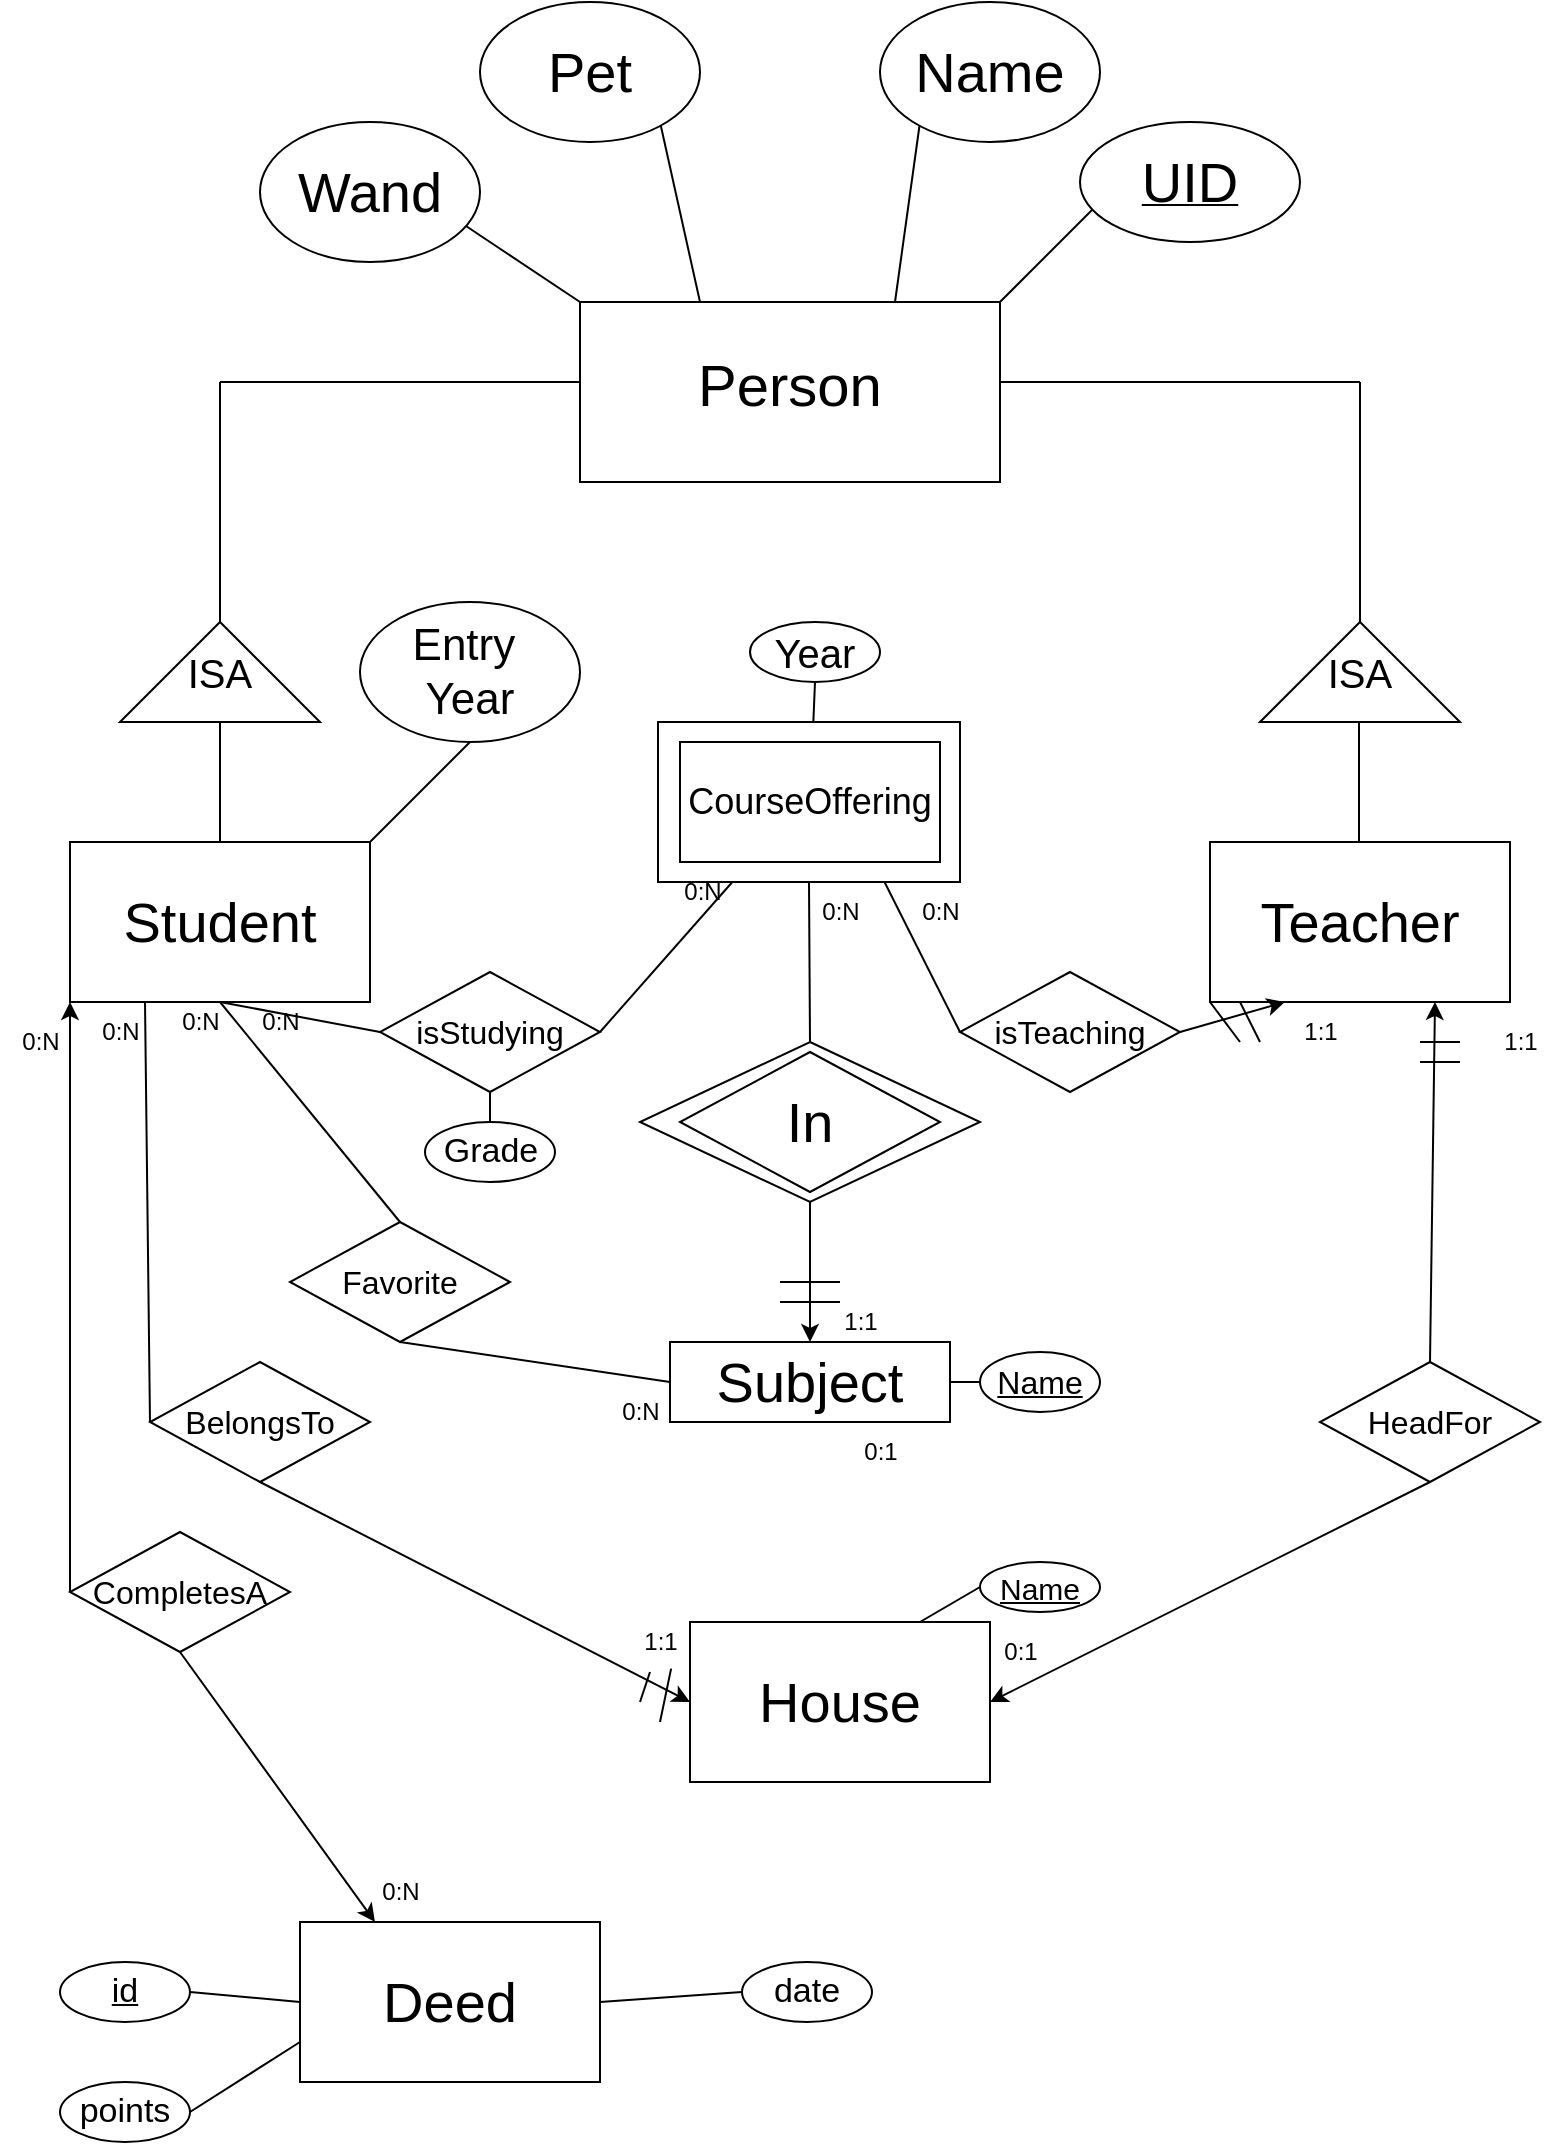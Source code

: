 <mxfile version="28.2.1">
  <diagram name="Page-1" id="wAsHe6x8NOMHR-FiojJh">
    <mxGraphModel dx="450" dy="851" grid="1" gridSize="10" guides="1" tooltips="1" connect="1" arrows="1" fold="1" page="1" pageScale="1" pageWidth="827" pageHeight="1169" math="0" shadow="0">
      <root>
        <mxCell id="0" />
        <mxCell id="1" parent="0" />
        <mxCell id="4F_UYYIf28MU5tTgGBiB-3" value="&lt;div style=&quot;line-height: 230%;&quot;&gt;&lt;font style=&quot;font-size: 29px;&quot;&gt;Person&lt;/font&gt;&lt;/div&gt;" style="rounded=0;whiteSpace=wrap;html=1;" parent="1" vertex="1">
          <mxGeometry x="300" y="200" width="210" height="90" as="geometry" />
        </mxCell>
        <mxCell id="4F_UYYIf28MU5tTgGBiB-6" value="" style="endArrow=none;html=1;rounded=0;" parent="1" edge="1">
          <mxGeometry width="50" height="50" relative="1" as="geometry">
            <mxPoint x="510" y="200" as="sourcePoint" />
            <mxPoint x="560" y="150" as="targetPoint" />
          </mxGeometry>
        </mxCell>
        <mxCell id="4F_UYYIf28MU5tTgGBiB-7" value="&lt;u&gt;&lt;font style=&quot;font-size: 28px;&quot;&gt;UID&lt;/font&gt;&lt;/u&gt;" style="ellipse;whiteSpace=wrap;html=1;" parent="1" vertex="1">
          <mxGeometry x="550" y="110" width="110" height="60" as="geometry" />
        </mxCell>
        <mxCell id="4F_UYYIf28MU5tTgGBiB-9" value="" style="endArrow=none;html=1;rounded=0;exitX=0.75;exitY=0;exitDx=0;exitDy=0;" parent="1" source="4F_UYYIf28MU5tTgGBiB-3" edge="1">
          <mxGeometry width="50" height="50" relative="1" as="geometry">
            <mxPoint x="390" y="260" as="sourcePoint" />
            <mxPoint x="470" y="110" as="targetPoint" />
          </mxGeometry>
        </mxCell>
        <mxCell id="4F_UYYIf28MU5tTgGBiB-10" value="&lt;font style=&quot;font-size: 28px;&quot;&gt;Name&lt;/font&gt;" style="ellipse;whiteSpace=wrap;html=1;" parent="1" vertex="1">
          <mxGeometry x="450" y="50" width="110" height="70" as="geometry" />
        </mxCell>
        <mxCell id="4F_UYYIf28MU5tTgGBiB-11" value="" style="endArrow=none;html=1;rounded=0;exitX=0.75;exitY=0;exitDx=0;exitDy=0;" parent="1" edge="1">
          <mxGeometry width="50" height="50" relative="1" as="geometry">
            <mxPoint x="360" y="200" as="sourcePoint" />
            <mxPoint x="340" y="110" as="targetPoint" />
          </mxGeometry>
        </mxCell>
        <mxCell id="4F_UYYIf28MU5tTgGBiB-12" value="&lt;font style=&quot;font-size: 28px;&quot;&gt;Pet&lt;/font&gt;" style="ellipse;whiteSpace=wrap;html=1;" parent="1" vertex="1">
          <mxGeometry x="250" y="50" width="110" height="70" as="geometry" />
        </mxCell>
        <mxCell id="4F_UYYIf28MU5tTgGBiB-13" value="" style="endArrow=none;html=1;rounded=0;exitX=0.75;exitY=0;exitDx=0;exitDy=0;" parent="1" edge="1">
          <mxGeometry width="50" height="50" relative="1" as="geometry">
            <mxPoint x="300" y="200" as="sourcePoint" />
            <mxPoint x="240" y="160" as="targetPoint" />
          </mxGeometry>
        </mxCell>
        <mxCell id="4F_UYYIf28MU5tTgGBiB-15" value="&lt;span style=&quot;font-size: 28px;&quot;&gt;Wand&lt;/span&gt;" style="ellipse;whiteSpace=wrap;html=1;" parent="1" vertex="1">
          <mxGeometry x="140" y="110" width="110" height="70" as="geometry" />
        </mxCell>
        <mxCell id="4F_UYYIf28MU5tTgGBiB-16" value="" style="endArrow=none;html=1;rounded=0;" parent="1" edge="1">
          <mxGeometry width="50" height="50" relative="1" as="geometry">
            <mxPoint x="120" y="240" as="sourcePoint" />
            <mxPoint x="300" y="240" as="targetPoint" />
          </mxGeometry>
        </mxCell>
        <mxCell id="4F_UYYIf28MU5tTgGBiB-17" value="" style="endArrow=none;html=1;rounded=0;" parent="1" edge="1">
          <mxGeometry width="50" height="50" relative="1" as="geometry">
            <mxPoint x="120" y="400" as="sourcePoint" />
            <mxPoint x="120" y="240" as="targetPoint" />
          </mxGeometry>
        </mxCell>
        <mxCell id="4F_UYYIf28MU5tTgGBiB-18" value="&lt;font style=&quot;line-height: 180%; font-size: 20px;&quot;&gt;ISA&lt;/font&gt;" style="triangle;whiteSpace=wrap;html=1;direction=north;" parent="1" vertex="1">
          <mxGeometry x="70" y="360" width="100" height="50" as="geometry" />
        </mxCell>
        <mxCell id="4F_UYYIf28MU5tTgGBiB-20" value="" style="endArrow=none;html=1;rounded=0;" parent="1" edge="1">
          <mxGeometry width="50" height="50" relative="1" as="geometry">
            <mxPoint x="120" y="470" as="sourcePoint" />
            <mxPoint x="120" y="410" as="targetPoint" />
          </mxGeometry>
        </mxCell>
        <mxCell id="4F_UYYIf28MU5tTgGBiB-21" value="&lt;font style=&quot;font-size: 28px;&quot;&gt;Student&lt;/font&gt;" style="rounded=0;whiteSpace=wrap;html=1;" parent="1" vertex="1">
          <mxGeometry x="45" y="470" width="150" height="80" as="geometry" />
        </mxCell>
        <mxCell id="4F_UYYIf28MU5tTgGBiB-22" value="" style="endArrow=none;html=1;rounded=0;" parent="1" edge="1">
          <mxGeometry width="50" height="50" relative="1" as="geometry">
            <mxPoint x="195" y="470" as="sourcePoint" />
            <mxPoint x="245" y="420" as="targetPoint" />
          </mxGeometry>
        </mxCell>
        <mxCell id="4F_UYYIf28MU5tTgGBiB-23" value="&lt;font style=&quot;font-size: 22px;&quot;&gt;Entry&amp;nbsp;&lt;/font&gt;&lt;div&gt;&lt;font style=&quot;font-size: 22px;&quot;&gt;Year&lt;/font&gt;&lt;/div&gt;" style="ellipse;whiteSpace=wrap;html=1;" parent="1" vertex="1">
          <mxGeometry x="190" y="350" width="110" height="70" as="geometry" />
        </mxCell>
        <mxCell id="4F_UYYIf28MU5tTgGBiB-24" value="" style="endArrow=none;html=1;rounded=0;" parent="1" edge="1">
          <mxGeometry width="50" height="50" relative="1" as="geometry">
            <mxPoint x="510" y="240" as="sourcePoint" />
            <mxPoint x="690" y="240" as="targetPoint" />
          </mxGeometry>
        </mxCell>
        <mxCell id="4F_UYYIf28MU5tTgGBiB-25" value="" style="endArrow=none;html=1;rounded=0;" parent="1" edge="1">
          <mxGeometry width="50" height="50" relative="1" as="geometry">
            <mxPoint x="690" y="400" as="sourcePoint" />
            <mxPoint x="690" y="240" as="targetPoint" />
          </mxGeometry>
        </mxCell>
        <mxCell id="4F_UYYIf28MU5tTgGBiB-26" value="&lt;font style=&quot;line-height: 180%; font-size: 20px;&quot;&gt;ISA&lt;/font&gt;" style="triangle;whiteSpace=wrap;html=1;direction=north;" parent="1" vertex="1">
          <mxGeometry x="640" y="360" width="100" height="50" as="geometry" />
        </mxCell>
        <mxCell id="4F_UYYIf28MU5tTgGBiB-29" value="" style="endArrow=none;html=1;rounded=0;" parent="1" edge="1">
          <mxGeometry width="50" height="50" relative="1" as="geometry">
            <mxPoint x="689.5" y="470" as="sourcePoint" />
            <mxPoint x="689.5" y="410" as="targetPoint" />
          </mxGeometry>
        </mxCell>
        <mxCell id="4F_UYYIf28MU5tTgGBiB-30" value="&lt;font style=&quot;font-size: 28px;&quot;&gt;Teacher&lt;/font&gt;" style="rounded=0;whiteSpace=wrap;html=1;" parent="1" vertex="1">
          <mxGeometry x="615" y="470" width="150" height="80" as="geometry" />
        </mxCell>
        <mxCell id="4F_UYYIf28MU5tTgGBiB-31" value="&lt;font style=&quot;font-size: 28px;&quot;&gt;House&lt;/font&gt;" style="rounded=0;whiteSpace=wrap;html=1;" parent="1" vertex="1">
          <mxGeometry x="355" y="860" width="150" height="80" as="geometry" />
        </mxCell>
        <mxCell id="4F_UYYIf28MU5tTgGBiB-32" value="" style="endArrow=none;html=1;rounded=0;entryX=0;entryY=0.5;entryDx=0;entryDy=0;" parent="1" target="4F_UYYIf28MU5tTgGBiB-33" edge="1">
          <mxGeometry width="50" height="50" relative="1" as="geometry">
            <mxPoint x="470" y="860" as="sourcePoint" />
            <mxPoint x="520" y="810" as="targetPoint" />
          </mxGeometry>
        </mxCell>
        <mxCell id="4F_UYYIf28MU5tTgGBiB-33" value="&lt;u&gt;&lt;font style=&quot;font-size: 15px;&quot;&gt;Name&lt;/font&gt;&lt;/u&gt;" style="ellipse;whiteSpace=wrap;html=1;" parent="1" vertex="1">
          <mxGeometry x="500" y="830" width="60" height="25" as="geometry" />
        </mxCell>
        <mxCell id="4F_UYYIf28MU5tTgGBiB-34" value="&lt;font style=&quot;font-size: 16px;&quot;&gt;BelongsTo&lt;/font&gt;" style="rhombus;whiteSpace=wrap;html=1;" parent="1" vertex="1">
          <mxGeometry x="85" y="730" width="110" height="60" as="geometry" />
        </mxCell>
        <mxCell id="4F_UYYIf28MU5tTgGBiB-35" value="" style="endArrow=none;html=1;rounded=0;entryX=0;entryY=0.5;entryDx=0;entryDy=0;exitX=0.25;exitY=1;exitDx=0;exitDy=0;" parent="1" source="4F_UYYIf28MU5tTgGBiB-21" target="4F_UYYIf28MU5tTgGBiB-34" edge="1">
          <mxGeometry width="50" height="50" relative="1" as="geometry">
            <mxPoint x="200" y="520" as="sourcePoint" />
            <mxPoint x="240" y="470" as="targetPoint" />
          </mxGeometry>
        </mxCell>
        <mxCell id="4F_UYYIf28MU5tTgGBiB-37" value="" style="endArrow=classic;html=1;rounded=0;entryX=0;entryY=0.5;entryDx=0;entryDy=0;exitX=0.5;exitY=1;exitDx=0;exitDy=0;" parent="1" source="4F_UYYIf28MU5tTgGBiB-34" target="4F_UYYIf28MU5tTgGBiB-31" edge="1">
          <mxGeometry width="50" height="50" relative="1" as="geometry">
            <mxPoint x="195" y="760" as="sourcePoint" />
            <mxPoint x="414" y="880" as="targetPoint" />
          </mxGeometry>
        </mxCell>
        <mxCell id="4F_UYYIf28MU5tTgGBiB-38" value="1:1" style="text;html=1;align=center;verticalAlign=middle;resizable=0;points=[];autosize=1;strokeColor=none;fillColor=none;" parent="1" vertex="1">
          <mxGeometry x="420" y="695" width="40" height="30" as="geometry" />
        </mxCell>
        <mxCell id="4F_UYYIf28MU5tTgGBiB-39" value="0:N" style="text;html=1;align=center;verticalAlign=middle;resizable=0;points=[];autosize=1;strokeColor=none;fillColor=none;" parent="1" vertex="1">
          <mxGeometry x="50" y="550" width="40" height="30" as="geometry" />
        </mxCell>
        <mxCell id="4F_UYYIf28MU5tTgGBiB-40" value="&lt;font style=&quot;font-size: 16px;&quot;&gt;HeadFor&lt;/font&gt;" style="rhombus;whiteSpace=wrap;html=1;" parent="1" vertex="1">
          <mxGeometry x="670" y="730" width="110" height="60" as="geometry" />
        </mxCell>
        <mxCell id="4F_UYYIf28MU5tTgGBiB-44" value="" style="endArrow=classic;html=1;rounded=0;entryX=0.75;entryY=1;entryDx=0;entryDy=0;exitX=0.5;exitY=0;exitDx=0;exitDy=0;" parent="1" source="4F_UYYIf28MU5tTgGBiB-40" target="4F_UYYIf28MU5tTgGBiB-30" edge="1">
          <mxGeometry width="50" height="50" relative="1" as="geometry">
            <mxPoint x="719.997" y="737.5" as="sourcePoint" />
            <mxPoint x="689.58" y="555" as="targetPoint" />
          </mxGeometry>
        </mxCell>
        <mxCell id="4F_UYYIf28MU5tTgGBiB-45" value="1:1" style="text;html=1;align=center;verticalAlign=middle;resizable=0;points=[];autosize=1;strokeColor=none;fillColor=none;" parent="1" vertex="1">
          <mxGeometry x="750" y="555" width="40" height="30" as="geometry" />
        </mxCell>
        <mxCell id="4F_UYYIf28MU5tTgGBiB-47" value="" style="endArrow=classic;html=1;rounded=0;entryX=1;entryY=0.5;entryDx=0;entryDy=0;exitX=0.5;exitY=1;exitDx=0;exitDy=0;" parent="1" source="4F_UYYIf28MU5tTgGBiB-40" target="4F_UYYIf28MU5tTgGBiB-31" edge="1">
          <mxGeometry width="50" height="50" relative="1" as="geometry">
            <mxPoint x="450" y="520" as="sourcePoint" />
            <mxPoint x="495" y="450" as="targetPoint" />
          </mxGeometry>
        </mxCell>
        <mxCell id="4F_UYYIf28MU5tTgGBiB-48" value="0:1" style="text;html=1;align=center;verticalAlign=middle;resizable=0;points=[];autosize=1;strokeColor=none;fillColor=none;" parent="1" vertex="1">
          <mxGeometry x="500" y="860" width="40" height="30" as="geometry" />
        </mxCell>
        <mxCell id="4F_UYYIf28MU5tTgGBiB-50" value="&lt;font style=&quot;font-size: 28px;&quot;&gt;Subject&lt;/font&gt;" style="rounded=0;whiteSpace=wrap;html=1;" parent="1" vertex="1">
          <mxGeometry x="345" y="720" width="140" height="40" as="geometry" />
        </mxCell>
        <mxCell id="4F_UYYIf28MU5tTgGBiB-51" value="" style="endArrow=none;html=1;rounded=0;exitX=0.5;exitY=1;exitDx=0;exitDy=0;entryX=0;entryY=0.5;entryDx=0;entryDy=0;" parent="1" source="4F_UYYIf28MU5tTgGBiB-21" target="4F_UYYIf28MU5tTgGBiB-52" edge="1">
          <mxGeometry width="50" height="50" relative="1" as="geometry">
            <mxPoint x="240" y="550" as="sourcePoint" />
            <mxPoint x="200" y="620" as="targetPoint" />
          </mxGeometry>
        </mxCell>
        <mxCell id="4F_UYYIf28MU5tTgGBiB-52" value="&lt;font style=&quot;font-size: 16px;&quot;&gt;isStudying&lt;/font&gt;" style="rhombus;whiteSpace=wrap;html=1;" parent="1" vertex="1">
          <mxGeometry x="200" y="535" width="110" height="60" as="geometry" />
        </mxCell>
        <mxCell id="4F_UYYIf28MU5tTgGBiB-53" value="&lt;font style=&quot;font-size: 20px;&quot;&gt;Year&lt;/font&gt;" style="ellipse;whiteSpace=wrap;html=1;" parent="1" vertex="1">
          <mxGeometry x="385" y="360" width="65" height="30" as="geometry" />
        </mxCell>
        <mxCell id="4F_UYYIf28MU5tTgGBiB-54" value="" style="endArrow=none;html=1;rounded=0;exitX=0.5;exitY=1;exitDx=0;exitDy=0;" parent="1" source="4F_UYYIf28MU5tTgGBiB-53" target="IBz2gKsZxdDZvviABwcV-5" edge="1">
          <mxGeometry width="50" height="50" relative="1" as="geometry">
            <mxPoint x="390" y="590" as="sourcePoint" />
            <mxPoint x="440" y="540" as="targetPoint" />
          </mxGeometry>
        </mxCell>
        <mxCell id="4F_UYYIf28MU5tTgGBiB-55" value="" style="endArrow=none;html=1;rounded=0;exitX=0.5;exitY=1;exitDx=0;exitDy=0;entryX=0.5;entryY=0;entryDx=0;entryDy=0;" parent="1" edge="1" target="4F_UYYIf28MU5tTgGBiB-56" source="4F_UYYIf28MU5tTgGBiB-52">
          <mxGeometry width="50" height="50" relative="1" as="geometry">
            <mxPoint x="264.5" y="620" as="sourcePoint" />
            <mxPoint x="264.5" y="650" as="targetPoint" />
          </mxGeometry>
        </mxCell>
        <mxCell id="4F_UYYIf28MU5tTgGBiB-56" value="&lt;font style=&quot;font-size: 17px;&quot;&gt;Grade&lt;/font&gt;" style="ellipse;whiteSpace=wrap;html=1;" parent="1" vertex="1">
          <mxGeometry x="222.5" y="610" width="65" height="30" as="geometry" />
        </mxCell>
        <mxCell id="4F_UYYIf28MU5tTgGBiB-58" value="0:N" style="text;html=1;align=center;verticalAlign=middle;resizable=0;points=[];autosize=1;strokeColor=none;fillColor=none;" parent="1" vertex="1">
          <mxGeometry x="341" y="480" width="40" height="30" as="geometry" />
        </mxCell>
        <mxCell id="4F_UYYIf28MU5tTgGBiB-61" style="edgeStyle=orthogonalEdgeStyle;rounded=0;orthogonalLoop=1;jettySize=auto;html=1;exitX=0.5;exitY=1;exitDx=0;exitDy=0;" parent="1" source="4F_UYYIf28MU5tTgGBiB-33" target="4F_UYYIf28MU5tTgGBiB-33" edge="1">
          <mxGeometry relative="1" as="geometry" />
        </mxCell>
        <mxCell id="4F_UYYIf28MU5tTgGBiB-62" value="&lt;font style=&quot;font-size: 16px;&quot;&gt;&lt;u&gt;Name&lt;/u&gt;&lt;/font&gt;" style="ellipse;whiteSpace=wrap;html=1;" parent="1" vertex="1">
          <mxGeometry x="500" y="725" width="60" height="30" as="geometry" />
        </mxCell>
        <mxCell id="4F_UYYIf28MU5tTgGBiB-66" value="" style="endArrow=none;html=1;rounded=0;exitX=1;exitY=0.5;exitDx=0;exitDy=0;entryX=0;entryY=0.5;entryDx=0;entryDy=0;" parent="1" source="4F_UYYIf28MU5tTgGBiB-50" edge="1">
          <mxGeometry width="50" height="50" relative="1" as="geometry">
            <mxPoint x="470" y="635" as="sourcePoint" />
            <mxPoint x="500.0" y="740.0" as="targetPoint" />
          </mxGeometry>
        </mxCell>
        <mxCell id="4F_UYYIf28MU5tTgGBiB-81" value="0:1" style="text;html=1;align=center;verticalAlign=middle;resizable=0;points=[];autosize=1;strokeColor=none;fillColor=none;" parent="1" vertex="1">
          <mxGeometry x="430" y="760" width="40" height="30" as="geometry" />
        </mxCell>
        <mxCell id="4F_UYYIf28MU5tTgGBiB-84" value="1:1" style="text;html=1;align=center;verticalAlign=middle;resizable=0;points=[];autosize=1;strokeColor=none;fillColor=none;" parent="1" vertex="1">
          <mxGeometry x="650" y="550" width="40" height="30" as="geometry" />
        </mxCell>
        <mxCell id="4F_UYYIf28MU5tTgGBiB-86" value="" style="endArrow=classic;html=1;rounded=0;entryX=0;entryY=1;entryDx=0;entryDy=0;exitX=0;exitY=0.5;exitDx=0;exitDy=0;" parent="1" source="4F_UYYIf28MU5tTgGBiB-87" target="4F_UYYIf28MU5tTgGBiB-21" edge="1">
          <mxGeometry width="50" height="50" relative="1" as="geometry">
            <mxPoint x="45" y="850" as="sourcePoint" />
            <mxPoint x="430" y="770" as="targetPoint" />
          </mxGeometry>
        </mxCell>
        <mxCell id="4F_UYYIf28MU5tTgGBiB-87" value="&lt;font size=&quot;3&quot;&gt;CompletesA&lt;/font&gt;" style="rhombus;whiteSpace=wrap;html=1;" parent="1" vertex="1">
          <mxGeometry x="45" y="815" width="110" height="60" as="geometry" />
        </mxCell>
        <mxCell id="4F_UYYIf28MU5tTgGBiB-88" value="" style="endArrow=none;html=1;rounded=0;entryX=1;entryY=0.5;entryDx=0;entryDy=0;exitX=0;exitY=0.5;exitDx=0;exitDy=0;" parent="1" source="4F_UYYIf28MU5tTgGBiB-90" target="4F_UYYIf28MU5tTgGBiB-92" edge="1">
          <mxGeometry width="50" height="50" relative="1" as="geometry">
            <mxPoint x="380" y="1040" as="sourcePoint" />
            <mxPoint x="50" y="910" as="targetPoint" />
          </mxGeometry>
        </mxCell>
        <mxCell id="4F_UYYIf28MU5tTgGBiB-90" value="&lt;font style=&quot;font-size: 17px;&quot;&gt;date&lt;/font&gt;" style="ellipse;whiteSpace=wrap;html=1;" parent="1" vertex="1">
          <mxGeometry x="381" y="1030" width="65" height="30" as="geometry" />
        </mxCell>
        <mxCell id="4F_UYYIf28MU5tTgGBiB-92" value="&lt;font style=&quot;font-size: 28px;&quot;&gt;Deed&lt;/font&gt;" style="rounded=0;whiteSpace=wrap;html=1;" parent="1" vertex="1">
          <mxGeometry x="160" y="1010" width="150" height="80" as="geometry" />
        </mxCell>
        <mxCell id="4F_UYYIf28MU5tTgGBiB-93" value="" style="endArrow=classic;html=1;rounded=0;exitX=0.5;exitY=1;exitDx=0;exitDy=0;entryX=0.25;entryY=0;entryDx=0;entryDy=0;" parent="1" source="4F_UYYIf28MU5tTgGBiB-87" target="4F_UYYIf28MU5tTgGBiB-92" edge="1">
          <mxGeometry width="50" height="50" relative="1" as="geometry">
            <mxPoint x="380" y="880" as="sourcePoint" />
            <mxPoint x="430" y="830" as="targetPoint" />
          </mxGeometry>
        </mxCell>
        <mxCell id="4F_UYYIf28MU5tTgGBiB-94" value="0:N" style="text;html=1;align=center;verticalAlign=middle;resizable=0;points=[];autosize=1;strokeColor=none;fillColor=none;" parent="1" vertex="1">
          <mxGeometry x="190" y="980" width="40" height="30" as="geometry" />
        </mxCell>
        <mxCell id="4F_UYYIf28MU5tTgGBiB-95" value="&lt;span style=&quot;font-size: 17px;&quot;&gt;&lt;u&gt;id&lt;/u&gt;&lt;/span&gt;" style="ellipse;whiteSpace=wrap;html=1;" parent="1" vertex="1">
          <mxGeometry x="40" y="1030" width="65" height="30" as="geometry" />
        </mxCell>
        <mxCell id="4F_UYYIf28MU5tTgGBiB-97" value="" style="endArrow=none;html=1;rounded=0;exitX=1;exitY=0.5;exitDx=0;exitDy=0;entryX=0;entryY=0.5;entryDx=0;entryDy=0;" parent="1" source="4F_UYYIf28MU5tTgGBiB-95" target="4F_UYYIf28MU5tTgGBiB-92" edge="1">
          <mxGeometry width="50" height="50" relative="1" as="geometry">
            <mxPoint x="380" y="980" as="sourcePoint" />
            <mxPoint x="430" y="930" as="targetPoint" />
          </mxGeometry>
        </mxCell>
        <mxCell id="4F_UYYIf28MU5tTgGBiB-98" value="&lt;span style=&quot;font-size: 17px;&quot;&gt;points&lt;/span&gt;" style="ellipse;whiteSpace=wrap;html=1;" parent="1" vertex="1">
          <mxGeometry x="40" y="1090" width="65" height="30" as="geometry" />
        </mxCell>
        <mxCell id="4F_UYYIf28MU5tTgGBiB-99" value="" style="endArrow=none;html=1;rounded=0;exitX=1;exitY=0.5;exitDx=0;exitDy=0;entryX=0;entryY=0.75;entryDx=0;entryDy=0;" parent="1" source="4F_UYYIf28MU5tTgGBiB-98" target="4F_UYYIf28MU5tTgGBiB-92" edge="1">
          <mxGeometry width="50" height="50" relative="1" as="geometry">
            <mxPoint x="120" y="1040" as="sourcePoint" />
            <mxPoint x="175" y="1045" as="targetPoint" />
          </mxGeometry>
        </mxCell>
        <mxCell id="IBz2gKsZxdDZvviABwcV-5" value="&lt;font style=&quot;font-size: 18px;&quot;&gt;Course Offering&lt;/font&gt;" style="whiteSpace=wrap;html=1;" vertex="1" parent="1">
          <mxGeometry x="355" y="420" width="120" height="60" as="geometry" />
        </mxCell>
        <mxCell id="IBz2gKsZxdDZvviABwcV-6" value="0:N" style="text;html=1;align=center;verticalAlign=middle;resizable=0;points=[];autosize=1;strokeColor=none;fillColor=none;" vertex="1" parent="1">
          <mxGeometry x="10" y="555" width="40" height="30" as="geometry" />
        </mxCell>
        <mxCell id="IBz2gKsZxdDZvviABwcV-8" value="" style="endArrow=none;html=1;rounded=0;exitX=1;exitY=0.5;exitDx=0;exitDy=0;entryX=0.25;entryY=1;entryDx=0;entryDy=0;" edge="1" parent="1" source="4F_UYYIf28MU5tTgGBiB-52" target="IBz2gKsZxdDZvviABwcV-5">
          <mxGeometry width="50" height="50" relative="1" as="geometry">
            <mxPoint x="410" y="680" as="sourcePoint" />
            <mxPoint x="460" y="630" as="targetPoint" />
          </mxGeometry>
        </mxCell>
        <mxCell id="IBz2gKsZxdDZvviABwcV-13" value="" style="rounded=0;whiteSpace=wrap;html=1;" vertex="1" parent="1">
          <mxGeometry x="339" y="410" width="151" height="80" as="geometry" />
        </mxCell>
        <mxCell id="IBz2gKsZxdDZvviABwcV-14" value="&lt;font style=&quot;font-size: 18px;&quot;&gt;CourseOffering&lt;/font&gt;" style="whiteSpace=wrap;html=1;" vertex="1" parent="1">
          <mxGeometry x="350" y="420" width="130" height="60" as="geometry" />
        </mxCell>
        <mxCell id="IBz2gKsZxdDZvviABwcV-15" value="&lt;font style=&quot;font-size: 16px;&quot;&gt;isTeaching&lt;/font&gt;" style="rhombus;whiteSpace=wrap;html=1;" vertex="1" parent="1">
          <mxGeometry x="490" y="535" width="110" height="60" as="geometry" />
        </mxCell>
        <mxCell id="IBz2gKsZxdDZvviABwcV-18" value="0:N" style="text;html=1;align=center;verticalAlign=middle;resizable=0;points=[];autosize=1;strokeColor=none;fillColor=none;" vertex="1" parent="1">
          <mxGeometry x="460" y="490" width="40" height="30" as="geometry" />
        </mxCell>
        <mxCell id="IBz2gKsZxdDZvviABwcV-19" value="" style="endArrow=none;html=1;rounded=0;entryX=0.75;entryY=1;entryDx=0;entryDy=0;exitX=0;exitY=0.5;exitDx=0;exitDy=0;" edge="1" parent="1" source="IBz2gKsZxdDZvviABwcV-15" target="IBz2gKsZxdDZvviABwcV-13">
          <mxGeometry width="50" height="50" relative="1" as="geometry">
            <mxPoint x="410" y="670" as="sourcePoint" />
            <mxPoint x="460" y="620" as="targetPoint" />
          </mxGeometry>
        </mxCell>
        <mxCell id="IBz2gKsZxdDZvviABwcV-20" value="" style="endArrow=none;html=1;rounded=0;entryX=0.5;entryY=1;entryDx=0;entryDy=0;" edge="1" parent="1" target="IBz2gKsZxdDZvviABwcV-13">
          <mxGeometry width="50" height="50" relative="1" as="geometry">
            <mxPoint x="415" y="570" as="sourcePoint" />
            <mxPoint x="460" y="620" as="targetPoint" />
          </mxGeometry>
        </mxCell>
        <mxCell id="IBz2gKsZxdDZvviABwcV-22" value="0:N" style="text;html=1;align=center;verticalAlign=middle;resizable=0;points=[];autosize=1;strokeColor=none;fillColor=none;" vertex="1" parent="1">
          <mxGeometry x="410" y="490" width="40" height="30" as="geometry" />
        </mxCell>
        <mxCell id="IBz2gKsZxdDZvviABwcV-23" value="" style="rhombus;whiteSpace=wrap;html=1;" vertex="1" parent="1">
          <mxGeometry x="330" y="570" width="170" height="80" as="geometry" />
        </mxCell>
        <mxCell id="IBz2gKsZxdDZvviABwcV-24" value="&lt;font style=&quot;font-size: 28px;&quot;&gt;In&lt;/font&gt;" style="rhombus;whiteSpace=wrap;html=1;" vertex="1" parent="1">
          <mxGeometry x="350" y="575" width="130" height="70" as="geometry" />
        </mxCell>
        <mxCell id="IBz2gKsZxdDZvviABwcV-25" value="" style="endArrow=none;html=1;rounded=0;" edge="1" parent="1">
          <mxGeometry width="50" height="50" relative="1" as="geometry">
            <mxPoint x="400" y="700" as="sourcePoint" />
            <mxPoint x="430" y="700" as="targetPoint" />
          </mxGeometry>
        </mxCell>
        <mxCell id="IBz2gKsZxdDZvviABwcV-26" value="" style="endArrow=none;html=1;rounded=0;" edge="1" parent="1">
          <mxGeometry width="50" height="50" relative="1" as="geometry">
            <mxPoint x="430" y="690" as="sourcePoint" />
            <mxPoint x="400" y="690" as="targetPoint" />
          </mxGeometry>
        </mxCell>
        <mxCell id="IBz2gKsZxdDZvviABwcV-28" value="" style="endArrow=none;html=1;rounded=0;" edge="1" parent="1">
          <mxGeometry width="50" height="50" relative="1" as="geometry">
            <mxPoint x="720" y="570" as="sourcePoint" />
            <mxPoint x="740" y="570" as="targetPoint" />
          </mxGeometry>
        </mxCell>
        <mxCell id="IBz2gKsZxdDZvviABwcV-29" value="" style="endArrow=none;html=1;rounded=0;" edge="1" parent="1">
          <mxGeometry width="50" height="50" relative="1" as="geometry">
            <mxPoint x="720" y="580" as="sourcePoint" />
            <mxPoint x="740" y="580" as="targetPoint" />
          </mxGeometry>
        </mxCell>
        <mxCell id="IBz2gKsZxdDZvviABwcV-31" value="" style="endArrow=classic;html=1;rounded=0;exitX=0.5;exitY=1;exitDx=0;exitDy=0;entryX=0.5;entryY=0;entryDx=0;entryDy=0;" edge="1" parent="1" source="IBz2gKsZxdDZvviABwcV-23" target="4F_UYYIf28MU5tTgGBiB-50">
          <mxGeometry width="50" height="50" relative="1" as="geometry">
            <mxPoint x="410" y="740" as="sourcePoint" />
            <mxPoint x="460" y="690" as="targetPoint" />
          </mxGeometry>
        </mxCell>
        <mxCell id="IBz2gKsZxdDZvviABwcV-35" value="0:N" style="text;html=1;align=center;verticalAlign=middle;resizable=0;points=[];autosize=1;strokeColor=none;fillColor=none;" vertex="1" parent="1">
          <mxGeometry x="130" y="545" width="40" height="30" as="geometry" />
        </mxCell>
        <mxCell id="IBz2gKsZxdDZvviABwcV-36" value="1:1" style="text;html=1;align=center;verticalAlign=middle;resizable=0;points=[];autosize=1;strokeColor=none;fillColor=none;" vertex="1" parent="1">
          <mxGeometry x="320" y="855" width="40" height="30" as="geometry" />
        </mxCell>
        <mxCell id="IBz2gKsZxdDZvviABwcV-41" value="" style="endArrow=none;html=1;rounded=0;" edge="1" parent="1" target="IBz2gKsZxdDZvviABwcV-36">
          <mxGeometry width="50" height="50" relative="1" as="geometry">
            <mxPoint x="330" y="900" as="sourcePoint" />
            <mxPoint x="460" y="690" as="targetPoint" />
          </mxGeometry>
        </mxCell>
        <mxCell id="IBz2gKsZxdDZvviABwcV-42" value="" style="endArrow=none;html=1;rounded=0;entryX=0.639;entryY=0.943;entryDx=0;entryDy=0;entryPerimeter=0;" edge="1" parent="1" target="IBz2gKsZxdDZvviABwcV-36">
          <mxGeometry width="50" height="50" relative="1" as="geometry">
            <mxPoint x="340" y="910" as="sourcePoint" />
            <mxPoint x="335" y="900" as="targetPoint" />
          </mxGeometry>
        </mxCell>
        <mxCell id="IBz2gKsZxdDZvviABwcV-43" value="" style="endArrow=none;html=1;rounded=0;entryX=0.5;entryY=1;entryDx=0;entryDy=0;exitX=0.5;exitY=0;exitDx=0;exitDy=0;" edge="1" parent="1" source="IBz2gKsZxdDZvviABwcV-44" target="4F_UYYIf28MU5tTgGBiB-21">
          <mxGeometry width="50" height="50" relative="1" as="geometry">
            <mxPoint x="180" y="650" as="sourcePoint" />
            <mxPoint x="460" y="690" as="targetPoint" />
          </mxGeometry>
        </mxCell>
        <mxCell id="IBz2gKsZxdDZvviABwcV-44" value="&lt;font size=&quot;3&quot;&gt;Favorite&lt;/font&gt;" style="rhombus;whiteSpace=wrap;html=1;" vertex="1" parent="1">
          <mxGeometry x="155" y="660" width="110" height="60" as="geometry" />
        </mxCell>
        <mxCell id="IBz2gKsZxdDZvviABwcV-45" value="" style="endArrow=none;html=1;rounded=0;entryX=0.5;entryY=1;entryDx=0;entryDy=0;exitX=0;exitY=0.5;exitDx=0;exitDy=0;" edge="1" parent="1" source="4F_UYYIf28MU5tTgGBiB-50" target="IBz2gKsZxdDZvviABwcV-44">
          <mxGeometry width="50" height="50" relative="1" as="geometry">
            <mxPoint x="410" y="740" as="sourcePoint" />
            <mxPoint x="460" y="690" as="targetPoint" />
          </mxGeometry>
        </mxCell>
        <mxCell id="IBz2gKsZxdDZvviABwcV-46" value="0:N" style="text;html=1;align=center;verticalAlign=middle;resizable=0;points=[];autosize=1;strokeColor=none;fillColor=none;" vertex="1" parent="1">
          <mxGeometry x="90" y="545" width="40" height="30" as="geometry" />
        </mxCell>
        <mxCell id="IBz2gKsZxdDZvviABwcV-47" value="0:N" style="text;html=1;align=center;verticalAlign=middle;resizable=0;points=[];autosize=1;strokeColor=none;fillColor=none;" vertex="1" parent="1">
          <mxGeometry x="310" y="740" width="40" height="30" as="geometry" />
        </mxCell>
        <mxCell id="IBz2gKsZxdDZvviABwcV-49" value="" style="endArrow=classic;html=1;rounded=0;exitX=1;exitY=0.5;exitDx=0;exitDy=0;entryX=0.25;entryY=1;entryDx=0;entryDy=0;" edge="1" parent="1" source="IBz2gKsZxdDZvviABwcV-15" target="4F_UYYIf28MU5tTgGBiB-30">
          <mxGeometry width="50" height="50" relative="1" as="geometry">
            <mxPoint x="570" y="620" as="sourcePoint" />
            <mxPoint x="620" y="570" as="targetPoint" />
          </mxGeometry>
        </mxCell>
        <mxCell id="IBz2gKsZxdDZvviABwcV-50" value="" style="endArrow=none;html=1;rounded=0;entryX=0;entryY=1;entryDx=0;entryDy=0;" edge="1" parent="1" target="4F_UYYIf28MU5tTgGBiB-30">
          <mxGeometry width="50" height="50" relative="1" as="geometry">
            <mxPoint x="630" y="570" as="sourcePoint" />
            <mxPoint x="620" y="560" as="targetPoint" />
          </mxGeometry>
        </mxCell>
        <mxCell id="IBz2gKsZxdDZvviABwcV-51" value="" style="endArrow=none;html=1;rounded=0;" edge="1" parent="1">
          <mxGeometry width="50" height="50" relative="1" as="geometry">
            <mxPoint x="640" y="570" as="sourcePoint" />
            <mxPoint x="630" y="550" as="targetPoint" />
          </mxGeometry>
        </mxCell>
      </root>
    </mxGraphModel>
  </diagram>
</mxfile>
